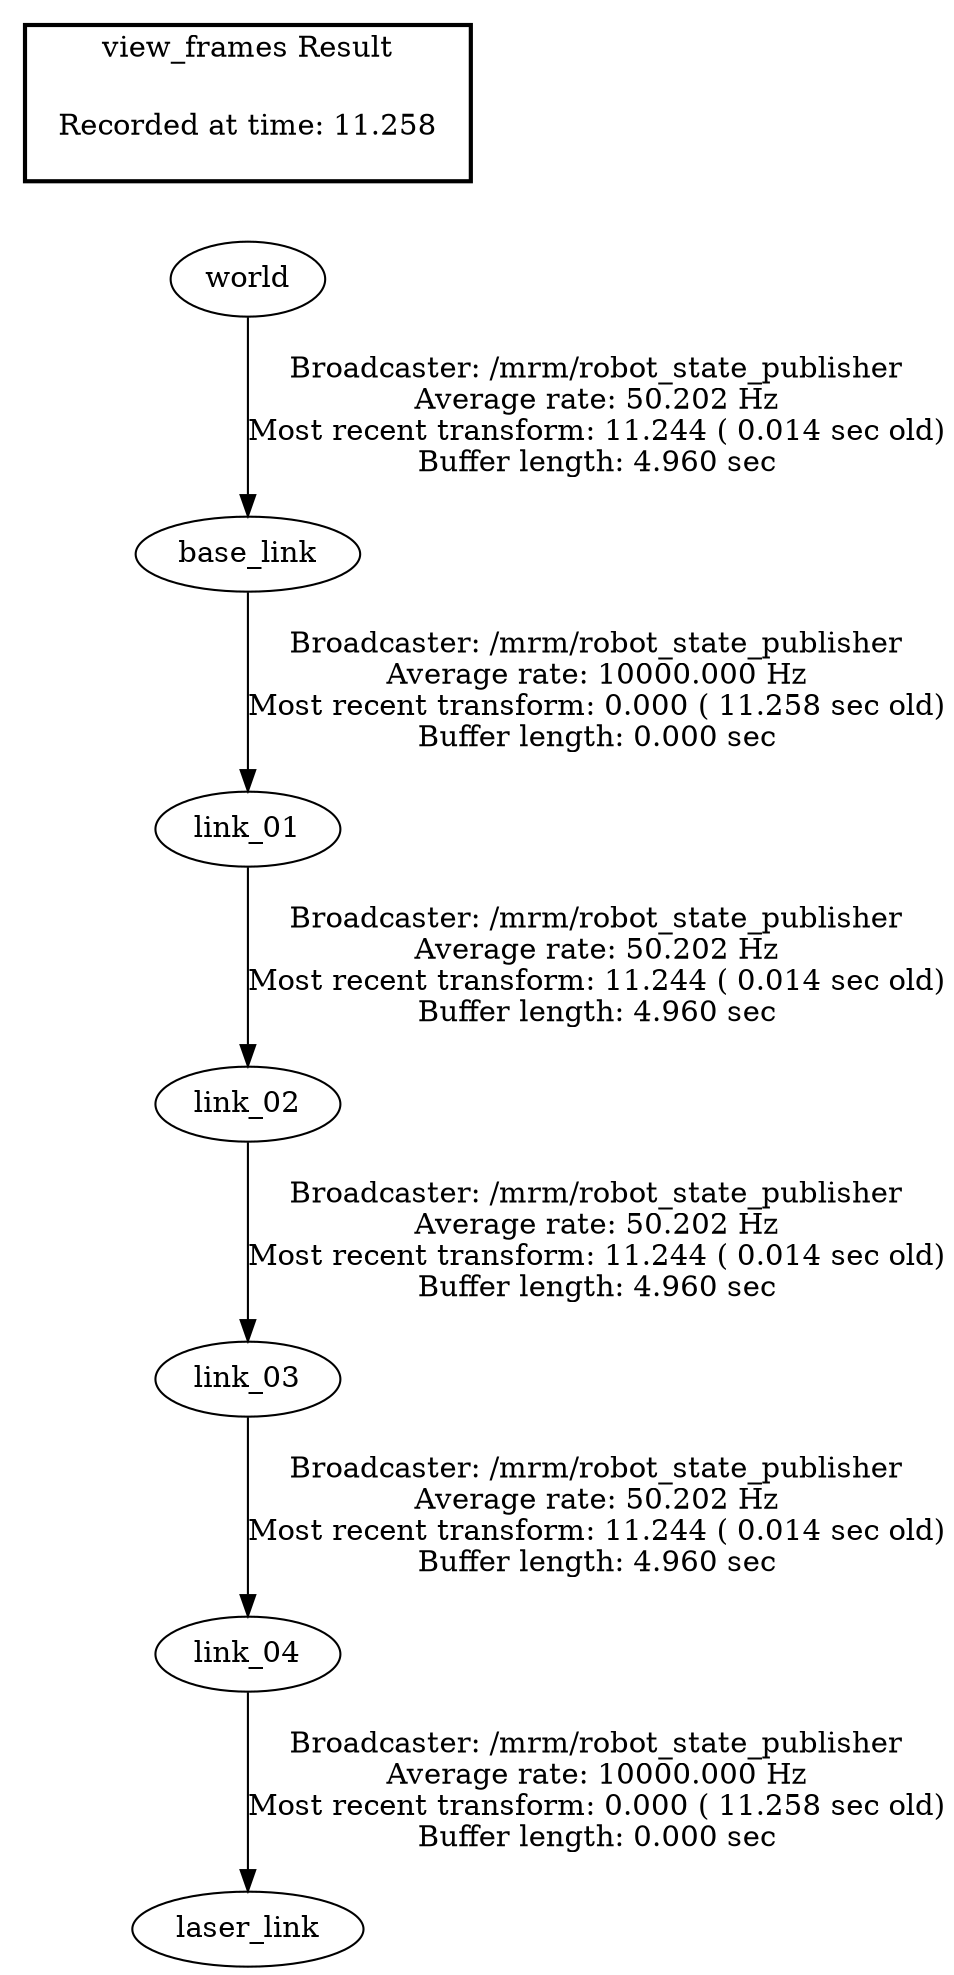 digraph G {
"base_link" -> "link_01"[label="Broadcaster: /mrm/robot_state_publisher\nAverage rate: 10000.000 Hz\nMost recent transform: 0.000 ( 11.258 sec old)\nBuffer length: 0.000 sec\n"];
"world" -> "base_link"[label="Broadcaster: /mrm/robot_state_publisher\nAverage rate: 50.202 Hz\nMost recent transform: 11.244 ( 0.014 sec old)\nBuffer length: 4.960 sec\n"];
"link_04" -> "laser_link"[label="Broadcaster: /mrm/robot_state_publisher\nAverage rate: 10000.000 Hz\nMost recent transform: 0.000 ( 11.258 sec old)\nBuffer length: 0.000 sec\n"];
"link_03" -> "link_04"[label="Broadcaster: /mrm/robot_state_publisher\nAverage rate: 50.202 Hz\nMost recent transform: 11.244 ( 0.014 sec old)\nBuffer length: 4.960 sec\n"];
"link_01" -> "link_02"[label="Broadcaster: /mrm/robot_state_publisher\nAverage rate: 50.202 Hz\nMost recent transform: 11.244 ( 0.014 sec old)\nBuffer length: 4.960 sec\n"];
"link_02" -> "link_03"[label="Broadcaster: /mrm/robot_state_publisher\nAverage rate: 50.202 Hz\nMost recent transform: 11.244 ( 0.014 sec old)\nBuffer length: 4.960 sec\n"];
edge [style=invis];
 subgraph cluster_legend { style=bold; color=black; label ="view_frames Result";
"Recorded at time: 11.258"[ shape=plaintext ] ;
 }->"world";
}